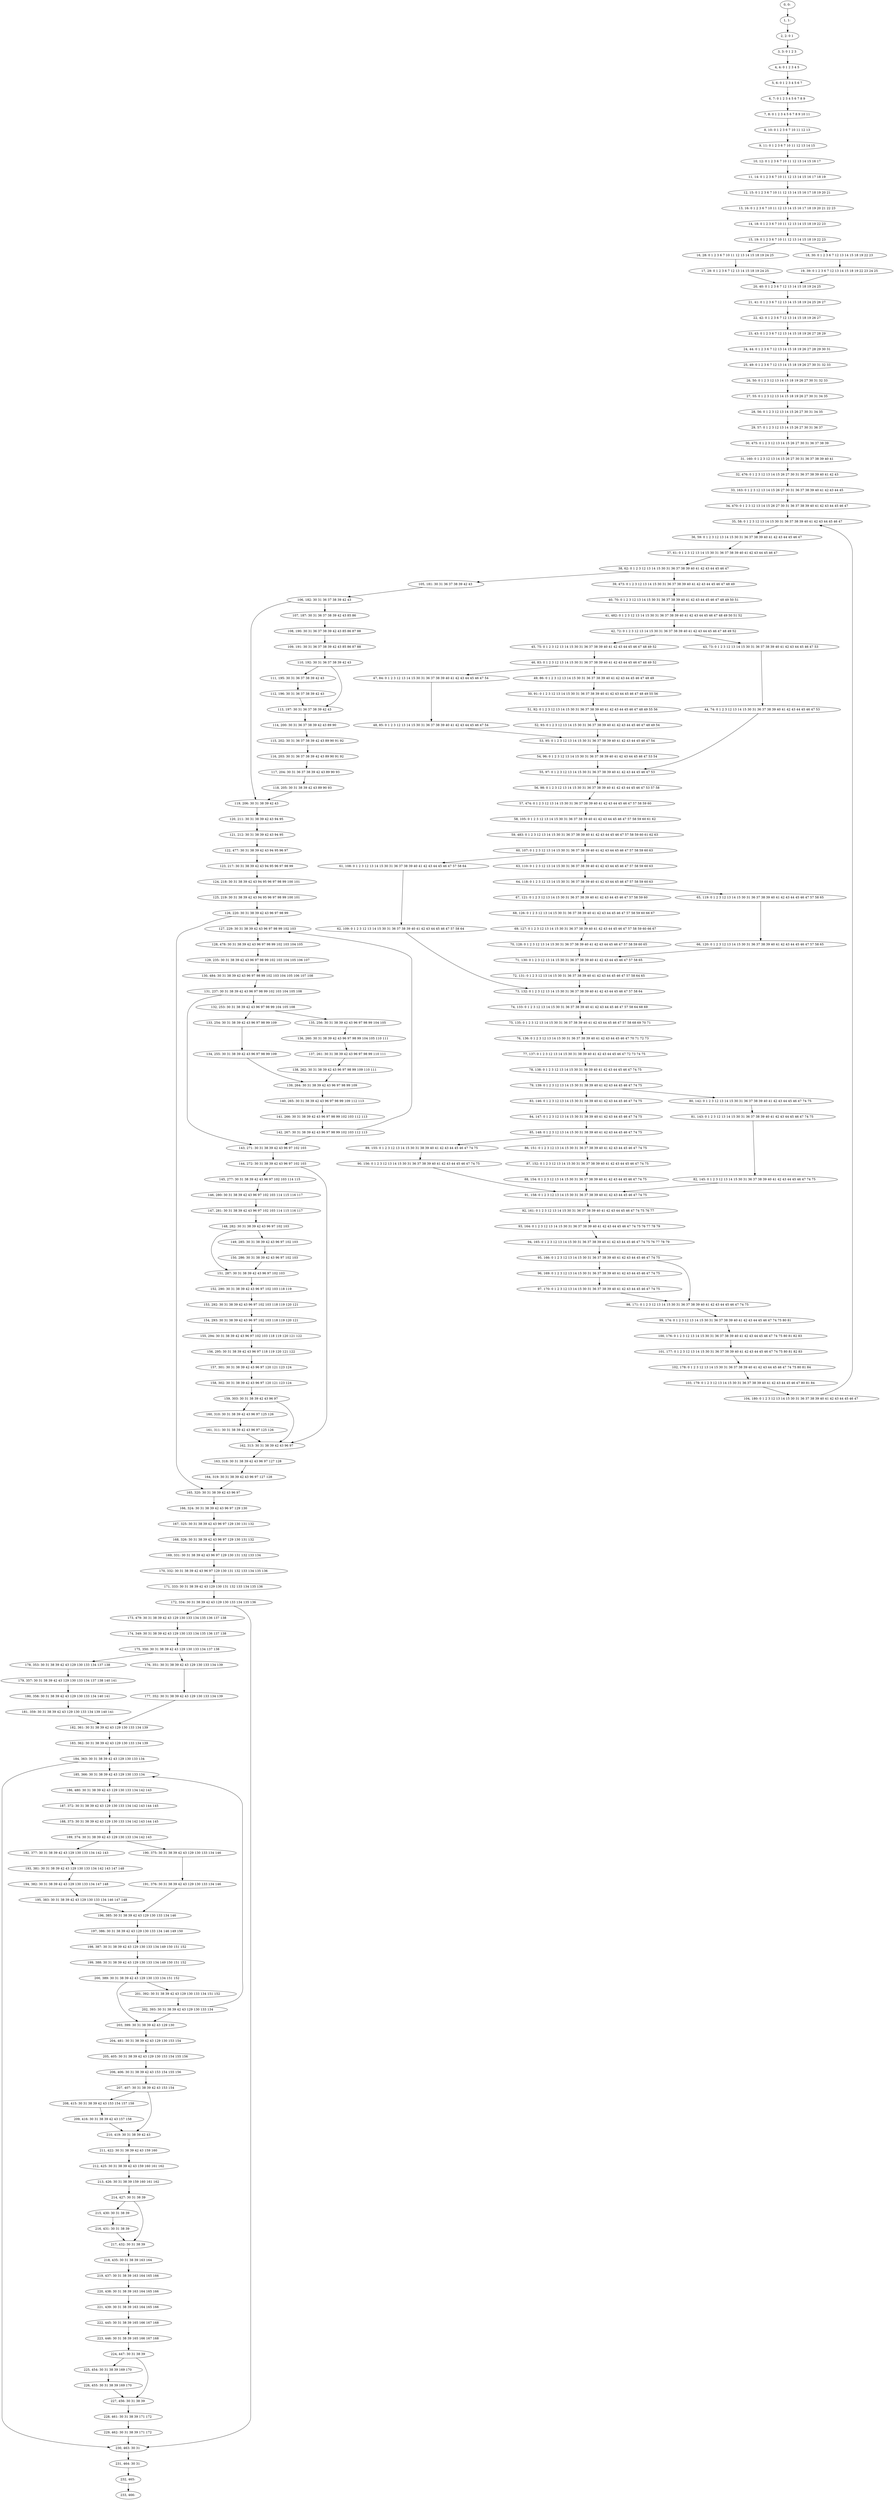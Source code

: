 digraph G {
0[label="0, 0: "];
1[label="1, 1: "];
2[label="2, 2: 0 1 "];
3[label="3, 3: 0 1 2 3 "];
4[label="4, 4: 0 1 2 3 4 5 "];
5[label="5, 6: 0 1 2 3 4 5 6 7 "];
6[label="6, 7: 0 1 2 3 4 5 6 7 8 9 "];
7[label="7, 8: 0 1 2 3 4 5 6 7 8 9 10 11 "];
8[label="8, 10: 0 1 2 3 6 7 10 11 12 13 "];
9[label="9, 11: 0 1 2 3 6 7 10 11 12 13 14 15 "];
10[label="10, 12: 0 1 2 3 6 7 10 11 12 13 14 15 16 17 "];
11[label="11, 14: 0 1 2 3 6 7 10 11 12 13 14 15 16 17 18 19 "];
12[label="12, 15: 0 1 2 3 6 7 10 11 12 13 14 15 16 17 18 19 20 21 "];
13[label="13, 16: 0 1 2 3 6 7 10 11 12 13 14 15 16 17 18 19 20 21 22 23 "];
14[label="14, 18: 0 1 2 3 6 7 10 11 12 13 14 15 18 19 22 23 "];
15[label="15, 19: 0 1 2 3 6 7 10 11 12 13 14 15 18 19 22 23 "];
16[label="16, 28: 0 1 2 3 6 7 10 11 12 13 14 15 18 19 24 25 "];
17[label="17, 29: 0 1 2 3 6 7 12 13 14 15 18 19 24 25 "];
18[label="18, 30: 0 1 2 3 6 7 12 13 14 15 18 19 22 23 "];
19[label="19, 39: 0 1 2 3 6 7 12 13 14 15 18 19 22 23 24 25 "];
20[label="20, 40: 0 1 2 3 6 7 12 13 14 15 18 19 24 25 "];
21[label="21, 41: 0 1 2 3 6 7 12 13 14 15 18 19 24 25 26 27 "];
22[label="22, 42: 0 1 2 3 6 7 12 13 14 15 18 19 26 27 "];
23[label="23, 43: 0 1 2 3 6 7 12 13 14 15 18 19 26 27 28 29 "];
24[label="24, 44: 0 1 2 3 6 7 12 13 14 15 18 19 26 27 28 29 30 31 "];
25[label="25, 49: 0 1 2 3 6 7 12 13 14 15 18 19 26 27 30 31 32 33 "];
26[label="26, 50: 0 1 2 3 12 13 14 15 18 19 26 27 30 31 32 33 "];
27[label="27, 55: 0 1 2 3 12 13 14 15 18 19 26 27 30 31 34 35 "];
28[label="28, 56: 0 1 2 3 12 13 14 15 26 27 30 31 34 35 "];
29[label="29, 57: 0 1 2 3 12 13 14 15 26 27 30 31 36 37 "];
30[label="30, 475: 0 1 2 3 12 13 14 15 26 27 30 31 36 37 38 39 "];
31[label="31, 160: 0 1 2 3 12 13 14 15 26 27 30 31 36 37 38 39 40 41 "];
32[label="32, 476: 0 1 2 3 12 13 14 15 26 27 30 31 36 37 38 39 40 41 42 43 "];
33[label="33, 163: 0 1 2 3 12 13 14 15 26 27 30 31 36 37 38 39 40 41 42 43 44 45 "];
34[label="34, 470: 0 1 2 3 12 13 14 15 26 27 30 31 36 37 38 39 40 41 42 43 44 45 46 47 "];
35[label="35, 58: 0 1 2 3 12 13 14 15 30 31 36 37 38 39 40 41 42 43 44 45 46 47 "];
36[label="36, 59: 0 1 2 3 12 13 14 15 30 31 36 37 38 39 40 41 42 43 44 45 46 47 "];
37[label="37, 61: 0 1 2 3 12 13 14 15 30 31 36 37 38 39 40 41 42 43 44 45 46 47 "];
38[label="38, 62: 0 1 2 3 12 13 14 15 30 31 36 37 38 39 40 41 42 43 44 45 46 47 "];
39[label="39, 473: 0 1 2 3 12 13 14 15 30 31 36 37 38 39 40 41 42 43 44 45 46 47 48 49 "];
40[label="40, 70: 0 1 2 3 12 13 14 15 30 31 36 37 38 39 40 41 42 43 44 45 46 47 48 49 50 51 "];
41[label="41, 482: 0 1 2 3 12 13 14 15 30 31 36 37 38 39 40 41 42 43 44 45 46 47 48 49 50 51 52 "];
42[label="42, 72: 0 1 2 3 12 13 14 15 30 31 36 37 38 39 40 41 42 43 44 45 46 47 48 49 52 "];
43[label="43, 73: 0 1 2 3 12 13 14 15 30 31 36 37 38 39 40 41 42 43 44 45 46 47 53 "];
44[label="44, 74: 0 1 2 3 12 13 14 15 30 31 36 37 38 39 40 41 42 43 44 45 46 47 53 "];
45[label="45, 75: 0 1 2 3 12 13 14 15 30 31 36 37 38 39 40 41 42 43 44 45 46 47 48 49 52 "];
46[label="46, 83: 0 1 2 3 12 13 14 15 30 31 36 37 38 39 40 41 42 43 44 45 46 47 48 49 52 "];
47[label="47, 84: 0 1 2 3 12 13 14 15 30 31 36 37 38 39 40 41 42 43 44 45 46 47 54 "];
48[label="48, 85: 0 1 2 3 12 13 14 15 30 31 36 37 38 39 40 41 42 43 44 45 46 47 54 "];
49[label="49, 86: 0 1 2 3 12 13 14 15 30 31 36 37 38 39 40 41 42 43 44 45 46 47 48 49 "];
50[label="50, 91: 0 1 2 3 12 13 14 15 30 31 36 37 38 39 40 41 42 43 44 45 46 47 48 49 55 56 "];
51[label="51, 92: 0 1 2 3 12 13 14 15 30 31 36 37 38 39 40 41 42 43 44 45 46 47 48 49 55 56 "];
52[label="52, 93: 0 1 2 3 12 13 14 15 30 31 36 37 38 39 40 41 42 43 44 45 46 47 48 49 54 "];
53[label="53, 95: 0 1 2 3 12 13 14 15 30 31 36 37 38 39 40 41 42 43 44 45 46 47 54 "];
54[label="54, 96: 0 1 2 3 12 13 14 15 30 31 36 37 38 39 40 41 42 43 44 45 46 47 53 54 "];
55[label="55, 97: 0 1 2 3 12 13 14 15 30 31 36 37 38 39 40 41 42 43 44 45 46 47 53 "];
56[label="56, 98: 0 1 2 3 12 13 14 15 30 31 36 37 38 39 40 41 42 43 44 45 46 47 53 57 58 "];
57[label="57, 474: 0 1 2 3 12 13 14 15 30 31 36 37 38 39 40 41 42 43 44 45 46 47 57 58 59 60 "];
58[label="58, 105: 0 1 2 3 12 13 14 15 30 31 36 37 38 39 40 41 42 43 44 45 46 47 57 58 59 60 61 62 "];
59[label="59, 483: 0 1 2 3 12 13 14 15 30 31 36 37 38 39 40 41 42 43 44 45 46 47 57 58 59 60 61 62 63 "];
60[label="60, 107: 0 1 2 3 12 13 14 15 30 31 36 37 38 39 40 41 42 43 44 45 46 47 57 58 59 60 63 "];
61[label="61, 108: 0 1 2 3 12 13 14 15 30 31 36 37 38 39 40 41 42 43 44 45 46 47 57 58 64 "];
62[label="62, 109: 0 1 2 3 12 13 14 15 30 31 36 37 38 39 40 41 42 43 44 45 46 47 57 58 64 "];
63[label="63, 110: 0 1 2 3 12 13 14 15 30 31 36 37 38 39 40 41 42 43 44 45 46 47 57 58 59 60 63 "];
64[label="64, 118: 0 1 2 3 12 13 14 15 30 31 36 37 38 39 40 41 42 43 44 45 46 47 57 58 59 60 63 "];
65[label="65, 119: 0 1 2 3 12 13 14 15 30 31 36 37 38 39 40 41 42 43 44 45 46 47 57 58 65 "];
66[label="66, 120: 0 1 2 3 12 13 14 15 30 31 36 37 38 39 40 41 42 43 44 45 46 47 57 58 65 "];
67[label="67, 121: 0 1 2 3 12 13 14 15 30 31 36 37 38 39 40 41 42 43 44 45 46 47 57 58 59 60 "];
68[label="68, 126: 0 1 2 3 12 13 14 15 30 31 36 37 38 39 40 41 42 43 44 45 46 47 57 58 59 60 66 67 "];
69[label="69, 127: 0 1 2 3 12 13 14 15 30 31 36 37 38 39 40 41 42 43 44 45 46 47 57 58 59 60 66 67 "];
70[label="70, 128: 0 1 2 3 12 13 14 15 30 31 36 37 38 39 40 41 42 43 44 45 46 47 57 58 59 60 65 "];
71[label="71, 130: 0 1 2 3 12 13 14 15 30 31 36 37 38 39 40 41 42 43 44 45 46 47 57 58 65 "];
72[label="72, 131: 0 1 2 3 12 13 14 15 30 31 36 37 38 39 40 41 42 43 44 45 46 47 57 58 64 65 "];
73[label="73, 132: 0 1 2 3 12 13 14 15 30 31 36 37 38 39 40 41 42 43 44 45 46 47 57 58 64 "];
74[label="74, 133: 0 1 2 3 12 13 14 15 30 31 36 37 38 39 40 41 42 43 44 45 46 47 57 58 64 68 69 "];
75[label="75, 135: 0 1 2 3 12 13 14 15 30 31 36 37 38 39 40 41 42 43 44 45 46 47 57 58 68 69 70 71 "];
76[label="76, 136: 0 1 2 3 12 13 14 15 30 31 36 37 38 39 40 41 42 43 44 45 46 47 70 71 72 73 "];
77[label="77, 137: 0 1 2 3 12 13 14 15 30 31 38 39 40 41 42 43 44 45 46 47 72 73 74 75 "];
78[label="78, 138: 0 1 2 3 12 13 14 15 30 31 38 39 40 41 42 43 44 45 46 47 74 75 "];
79[label="79, 139: 0 1 2 3 12 13 14 15 30 31 38 39 40 41 42 43 44 45 46 47 74 75 "];
80[label="80, 142: 0 1 2 3 12 13 14 15 30 31 36 37 38 39 40 41 42 43 44 45 46 47 74 75 "];
81[label="81, 143: 0 1 2 3 12 13 14 15 30 31 36 37 38 39 40 41 42 43 44 45 46 47 74 75 "];
82[label="82, 145: 0 1 2 3 12 13 14 15 30 31 36 37 38 39 40 41 42 43 44 45 46 47 74 75 "];
83[label="83, 146: 0 1 2 3 12 13 14 15 30 31 38 39 40 41 42 43 44 45 46 47 74 75 "];
84[label="84, 147: 0 1 2 3 12 13 14 15 30 31 38 39 40 41 42 43 44 45 46 47 74 75 "];
85[label="85, 148: 0 1 2 3 12 13 14 15 30 31 38 39 40 41 42 43 44 45 46 47 74 75 "];
86[label="86, 151: 0 1 2 3 12 13 14 15 30 31 36 37 38 39 40 41 42 43 44 45 46 47 74 75 "];
87[label="87, 152: 0 1 2 3 12 13 14 15 30 31 36 37 38 39 40 41 42 43 44 45 46 47 74 75 "];
88[label="88, 154: 0 1 2 3 12 13 14 15 30 31 36 37 38 39 40 41 42 43 44 45 46 47 74 75 "];
89[label="89, 155: 0 1 2 3 12 13 14 15 30 31 38 39 40 41 42 43 44 45 46 47 74 75 "];
90[label="90, 156: 0 1 2 3 12 13 14 15 30 31 36 37 38 39 40 41 42 43 44 45 46 47 74 75 "];
91[label="91, 158: 0 1 2 3 12 13 14 15 30 31 36 37 38 39 40 41 42 43 44 45 46 47 74 75 "];
92[label="92, 161: 0 1 2 3 12 13 14 15 30 31 36 37 38 39 40 41 42 43 44 45 46 47 74 75 76 77 "];
93[label="93, 164: 0 1 2 3 12 13 14 15 30 31 36 37 38 39 40 41 42 43 44 45 46 47 74 75 76 77 78 79 "];
94[label="94, 165: 0 1 2 3 12 13 14 15 30 31 36 37 38 39 40 41 42 43 44 45 46 47 74 75 76 77 78 79 "];
95[label="95, 166: 0 1 2 3 12 13 14 15 30 31 36 37 38 39 40 41 42 43 44 45 46 47 74 75 "];
96[label="96, 169: 0 1 2 3 12 13 14 15 30 31 36 37 38 39 40 41 42 43 44 45 46 47 74 75 "];
97[label="97, 170: 0 1 2 3 12 13 14 15 30 31 36 37 38 39 40 41 42 43 44 45 46 47 74 75 "];
98[label="98, 171: 0 1 2 3 12 13 14 15 30 31 36 37 38 39 40 41 42 43 44 45 46 47 74 75 "];
99[label="99, 174: 0 1 2 3 12 13 14 15 30 31 36 37 38 39 40 41 42 43 44 45 46 47 74 75 80 81 "];
100[label="100, 176: 0 1 2 3 12 13 14 15 30 31 36 37 38 39 40 41 42 43 44 45 46 47 74 75 80 81 82 83 "];
101[label="101, 177: 0 1 2 3 12 13 14 15 30 31 36 37 38 39 40 41 42 43 44 45 46 47 74 75 80 81 82 83 "];
102[label="102, 178: 0 1 2 3 12 13 14 15 30 31 36 37 38 39 40 41 42 43 44 45 46 47 74 75 80 81 84 "];
103[label="103, 179: 0 1 2 3 12 13 14 15 30 31 36 37 38 39 40 41 42 43 44 45 46 47 80 81 84 "];
104[label="104, 180: 0 1 2 3 12 13 14 15 30 31 36 37 38 39 40 41 42 43 44 45 46 47 "];
105[label="105, 181: 30 31 36 37 38 39 42 43 "];
106[label="106, 182: 30 31 36 37 38 39 42 43 "];
107[label="107, 187: 30 31 36 37 38 39 42 43 85 86 "];
108[label="108, 190: 30 31 36 37 38 39 42 43 85 86 87 88 "];
109[label="109, 191: 30 31 36 37 38 39 42 43 85 86 87 88 "];
110[label="110, 192: 30 31 36 37 38 39 42 43 "];
111[label="111, 195: 30 31 36 37 38 39 42 43 "];
112[label="112, 196: 30 31 36 37 38 39 42 43 "];
113[label="113, 197: 30 31 36 37 38 39 42 43 "];
114[label="114, 200: 30 31 36 37 38 39 42 43 89 90 "];
115[label="115, 202: 30 31 36 37 38 39 42 43 89 90 91 92 "];
116[label="116, 203: 30 31 36 37 38 39 42 43 89 90 91 92 "];
117[label="117, 204: 30 31 36 37 38 39 42 43 89 90 93 "];
118[label="118, 205: 30 31 38 39 42 43 89 90 93 "];
119[label="119, 206: 30 31 38 39 42 43 "];
120[label="120, 211: 30 31 38 39 42 43 94 95 "];
121[label="121, 212: 30 31 38 39 42 43 94 95 "];
122[label="122, 477: 30 31 38 39 42 43 94 95 96 97 "];
123[label="123, 217: 30 31 38 39 42 43 94 95 96 97 98 99 "];
124[label="124, 218: 30 31 38 39 42 43 94 95 96 97 98 99 100 101 "];
125[label="125, 219: 30 31 38 39 42 43 94 95 96 97 98 99 100 101 "];
126[label="126, 220: 30 31 38 39 42 43 96 97 98 99 "];
127[label="127, 229: 30 31 38 39 42 43 96 97 98 99 102 103 "];
128[label="128, 478: 30 31 38 39 42 43 96 97 98 99 102 103 104 105 "];
129[label="129, 235: 30 31 38 39 42 43 96 97 98 99 102 103 104 105 106 107 "];
130[label="130, 484: 30 31 38 39 42 43 96 97 98 99 102 103 104 105 106 107 108 "];
131[label="131, 237: 30 31 38 39 42 43 96 97 98 99 102 103 104 105 108 "];
132[label="132, 253: 30 31 38 39 42 43 96 97 98 99 104 105 108 "];
133[label="133, 254: 30 31 38 39 42 43 96 97 98 99 109 "];
134[label="134, 255: 30 31 38 39 42 43 96 97 98 99 109 "];
135[label="135, 256: 30 31 38 39 42 43 96 97 98 99 104 105 "];
136[label="136, 260: 30 31 38 39 42 43 96 97 98 99 104 105 110 111 "];
137[label="137, 261: 30 31 38 39 42 43 96 97 98 99 110 111 "];
138[label="138, 262: 30 31 38 39 42 43 96 97 98 99 109 110 111 "];
139[label="139, 264: 30 31 38 39 42 43 96 97 98 99 109 "];
140[label="140, 265: 30 31 38 39 42 43 96 97 98 99 109 112 113 "];
141[label="141, 266: 30 31 38 39 42 43 96 97 98 99 102 103 112 113 "];
142[label="142, 267: 30 31 38 39 42 43 96 97 98 99 102 103 112 113 "];
143[label="143, 271: 30 31 38 39 42 43 96 97 102 103 "];
144[label="144, 272: 30 31 38 39 42 43 96 97 102 103 "];
145[label="145, 277: 30 31 38 39 42 43 96 97 102 103 114 115 "];
146[label="146, 280: 30 31 38 39 42 43 96 97 102 103 114 115 116 117 "];
147[label="147, 281: 30 31 38 39 42 43 96 97 102 103 114 115 116 117 "];
148[label="148, 282: 30 31 38 39 42 43 96 97 102 103 "];
149[label="149, 285: 30 31 38 39 42 43 96 97 102 103 "];
150[label="150, 286: 30 31 38 39 42 43 96 97 102 103 "];
151[label="151, 287: 30 31 38 39 42 43 96 97 102 103 "];
152[label="152, 290: 30 31 38 39 42 43 96 97 102 103 118 119 "];
153[label="153, 292: 30 31 38 39 42 43 96 97 102 103 118 119 120 121 "];
154[label="154, 293: 30 31 38 39 42 43 96 97 102 103 118 119 120 121 "];
155[label="155, 294: 30 31 38 39 42 43 96 97 102 103 118 119 120 121 122 "];
156[label="156, 295: 30 31 38 39 42 43 96 97 118 119 120 121 122 "];
157[label="157, 301: 30 31 38 39 42 43 96 97 120 121 123 124 "];
158[label="158, 302: 30 31 38 39 42 43 96 97 120 121 123 124 "];
159[label="159, 303: 30 31 38 39 42 43 96 97 "];
160[label="160, 310: 30 31 38 39 42 43 96 97 125 126 "];
161[label="161, 311: 30 31 38 39 42 43 96 97 125 126 "];
162[label="162, 313: 30 31 38 39 42 43 96 97 "];
163[label="163, 318: 30 31 38 39 42 43 96 97 127 128 "];
164[label="164, 319: 30 31 38 39 42 43 96 97 127 128 "];
165[label="165, 320: 30 31 38 39 42 43 96 97 "];
166[label="166, 324: 30 31 38 39 42 43 96 97 129 130 "];
167[label="167, 325: 30 31 38 39 42 43 96 97 129 130 131 132 "];
168[label="168, 326: 30 31 38 39 42 43 96 97 129 130 131 132 "];
169[label="169, 331: 30 31 38 39 42 43 96 97 129 130 131 132 133 134 "];
170[label="170, 332: 30 31 38 39 42 43 96 97 129 130 131 132 133 134 135 136 "];
171[label="171, 333: 30 31 38 39 42 43 129 130 131 132 133 134 135 136 "];
172[label="172, 334: 30 31 38 39 42 43 129 130 133 134 135 136 "];
173[label="173, 479: 30 31 38 39 42 43 129 130 133 134 135 136 137 138 "];
174[label="174, 349: 30 31 38 39 42 43 129 130 133 134 135 136 137 138 "];
175[label="175, 350: 30 31 38 39 42 43 129 130 133 134 137 138 "];
176[label="176, 351: 30 31 38 39 42 43 129 130 133 134 139 "];
177[label="177, 352: 30 31 38 39 42 43 129 130 133 134 139 "];
178[label="178, 353: 30 31 38 39 42 43 129 130 133 134 137 138 "];
179[label="179, 357: 30 31 38 39 42 43 129 130 133 134 137 138 140 141 "];
180[label="180, 358: 30 31 38 39 42 43 129 130 133 134 140 141 "];
181[label="181, 359: 30 31 38 39 42 43 129 130 133 134 139 140 141 "];
182[label="182, 361: 30 31 38 39 42 43 129 130 133 134 139 "];
183[label="183, 362: 30 31 38 39 42 43 129 130 133 134 139 "];
184[label="184, 363: 30 31 38 39 42 43 129 130 133 134 "];
185[label="185, 366: 30 31 38 39 42 43 129 130 133 134 "];
186[label="186, 480: 30 31 38 39 42 43 129 130 133 134 142 143 "];
187[label="187, 372: 30 31 38 39 42 43 129 130 133 134 142 143 144 145 "];
188[label="188, 373: 30 31 38 39 42 43 129 130 133 134 142 143 144 145 "];
189[label="189, 374: 30 31 38 39 42 43 129 130 133 134 142 143 "];
190[label="190, 375: 30 31 38 39 42 43 129 130 133 134 146 "];
191[label="191, 376: 30 31 38 39 42 43 129 130 133 134 146 "];
192[label="192, 377: 30 31 38 39 42 43 129 130 133 134 142 143 "];
193[label="193, 381: 30 31 38 39 42 43 129 130 133 134 142 143 147 148 "];
194[label="194, 382: 30 31 38 39 42 43 129 130 133 134 147 148 "];
195[label="195, 383: 30 31 38 39 42 43 129 130 133 134 146 147 148 "];
196[label="196, 385: 30 31 38 39 42 43 129 130 133 134 146 "];
197[label="197, 386: 30 31 38 39 42 43 129 130 133 134 146 149 150 "];
198[label="198, 387: 30 31 38 39 42 43 129 130 133 134 149 150 151 152 "];
199[label="199, 388: 30 31 38 39 42 43 129 130 133 134 149 150 151 152 "];
200[label="200, 389: 30 31 38 39 42 43 129 130 133 134 151 152 "];
201[label="201, 392: 30 31 38 39 42 43 129 130 133 134 151 152 "];
202[label="202, 393: 30 31 38 39 42 43 129 130 133 134 "];
203[label="203, 399: 30 31 38 39 42 43 129 130 "];
204[label="204, 481: 30 31 38 39 42 43 129 130 153 154 "];
205[label="205, 405: 30 31 38 39 42 43 129 130 153 154 155 156 "];
206[label="206, 406: 30 31 38 39 42 43 153 154 155 156 "];
207[label="207, 407: 30 31 38 39 42 43 153 154 "];
208[label="208, 415: 30 31 38 39 42 43 153 154 157 158 "];
209[label="209, 416: 30 31 38 39 42 43 157 158 "];
210[label="210, 419: 30 31 38 39 42 43 "];
211[label="211, 422: 30 31 38 39 42 43 159 160 "];
212[label="212, 425: 30 31 38 39 42 43 159 160 161 162 "];
213[label="213, 426: 30 31 38 39 159 160 161 162 "];
214[label="214, 427: 30 31 38 39 "];
215[label="215, 430: 30 31 38 39 "];
216[label="216, 431: 30 31 38 39 "];
217[label="217, 432: 30 31 38 39 "];
218[label="218, 435: 30 31 38 39 163 164 "];
219[label="219, 437: 30 31 38 39 163 164 165 166 "];
220[label="220, 438: 30 31 38 39 163 164 165 166 "];
221[label="221, 439: 30 31 38 39 163 164 165 166 "];
222[label="222, 445: 30 31 38 39 165 166 167 168 "];
223[label="223, 446: 30 31 38 39 165 166 167 168 "];
224[label="224, 447: 30 31 38 39 "];
225[label="225, 454: 30 31 38 39 169 170 "];
226[label="226, 455: 30 31 38 39 169 170 "];
227[label="227, 456: 30 31 38 39 "];
228[label="228, 461: 30 31 38 39 171 172 "];
229[label="229, 462: 30 31 38 39 171 172 "];
230[label="230, 463: 30 31 "];
231[label="231, 464: 30 31 "];
232[label="232, 465: "];
233[label="233, 466: "];
0->1 ;
1->2 ;
2->3 ;
3->4 ;
4->5 ;
5->6 ;
6->7 ;
7->8 ;
8->9 ;
9->10 ;
10->11 ;
11->12 ;
12->13 ;
13->14 ;
14->15 ;
15->16 ;
15->18 ;
16->17 ;
17->20 ;
18->19 ;
19->20 ;
20->21 ;
21->22 ;
22->23 ;
23->24 ;
24->25 ;
25->26 ;
26->27 ;
27->28 ;
28->29 ;
29->30 ;
30->31 ;
31->32 ;
32->33 ;
33->34 ;
34->35 ;
35->36 ;
36->37 ;
37->38 ;
38->39 ;
38->105 ;
39->40 ;
40->41 ;
41->42 ;
42->43 ;
42->45 ;
43->44 ;
44->55 ;
45->46 ;
46->47 ;
46->49 ;
47->48 ;
48->53 ;
49->50 ;
50->51 ;
51->52 ;
52->53 ;
53->54 ;
54->55 ;
55->56 ;
56->57 ;
57->58 ;
58->59 ;
59->60 ;
60->61 ;
60->63 ;
61->62 ;
62->73 ;
63->64 ;
64->65 ;
64->67 ;
65->66 ;
66->71 ;
67->68 ;
68->69 ;
69->70 ;
70->71 ;
71->72 ;
72->73 ;
73->74 ;
74->75 ;
75->76 ;
76->77 ;
77->78 ;
78->79 ;
79->80 ;
79->83 ;
80->81 ;
81->82 ;
82->91 ;
83->84 ;
84->85 ;
85->86 ;
85->89 ;
86->87 ;
87->88 ;
88->91 ;
89->90 ;
90->91 ;
91->92 ;
92->93 ;
93->94 ;
94->95 ;
95->96 ;
95->98 ;
96->97 ;
97->98 ;
98->99 ;
99->100 ;
100->101 ;
101->102 ;
102->103 ;
103->104 ;
104->35 ;
105->106 ;
106->107 ;
106->119 ;
107->108 ;
108->109 ;
109->110 ;
110->111 ;
110->113 ;
111->112 ;
112->113 ;
113->114 ;
114->115 ;
115->116 ;
116->117 ;
117->118 ;
118->119 ;
119->120 ;
120->121 ;
121->122 ;
122->123 ;
123->124 ;
124->125 ;
125->126 ;
126->127 ;
126->165 ;
127->128 ;
128->129 ;
129->130 ;
130->131 ;
131->132 ;
131->143 ;
132->133 ;
132->135 ;
133->134 ;
134->139 ;
135->136 ;
136->137 ;
137->138 ;
138->139 ;
139->140 ;
140->141 ;
141->142 ;
142->143 ;
142->127 ;
143->144 ;
144->145 ;
144->162 ;
145->146 ;
146->147 ;
147->148 ;
148->149 ;
148->151 ;
149->150 ;
150->151 ;
151->152 ;
152->153 ;
153->154 ;
154->155 ;
155->156 ;
156->157 ;
157->158 ;
158->159 ;
159->160 ;
159->162 ;
160->161 ;
161->162 ;
162->163 ;
163->164 ;
164->165 ;
165->166 ;
166->167 ;
167->168 ;
168->169 ;
169->170 ;
170->171 ;
171->172 ;
172->173 ;
172->230 ;
173->174 ;
174->175 ;
175->176 ;
175->178 ;
176->177 ;
177->182 ;
178->179 ;
179->180 ;
180->181 ;
181->182 ;
182->183 ;
183->184 ;
184->185 ;
184->230 ;
185->186 ;
186->187 ;
187->188 ;
188->189 ;
189->190 ;
189->192 ;
190->191 ;
191->196 ;
192->193 ;
193->194 ;
194->195 ;
195->196 ;
196->197 ;
197->198 ;
198->199 ;
199->200 ;
200->201 ;
200->203 ;
201->202 ;
202->203 ;
202->185 ;
203->204 ;
204->205 ;
205->206 ;
206->207 ;
207->208 ;
207->210 ;
208->209 ;
209->210 ;
210->211 ;
211->212 ;
212->213 ;
213->214 ;
214->215 ;
214->217 ;
215->216 ;
216->217 ;
217->218 ;
218->219 ;
219->220 ;
220->221 ;
221->222 ;
222->223 ;
223->224 ;
224->225 ;
224->227 ;
225->226 ;
226->227 ;
227->228 ;
228->229 ;
229->230 ;
230->231 ;
231->232 ;
232->233 ;
}
